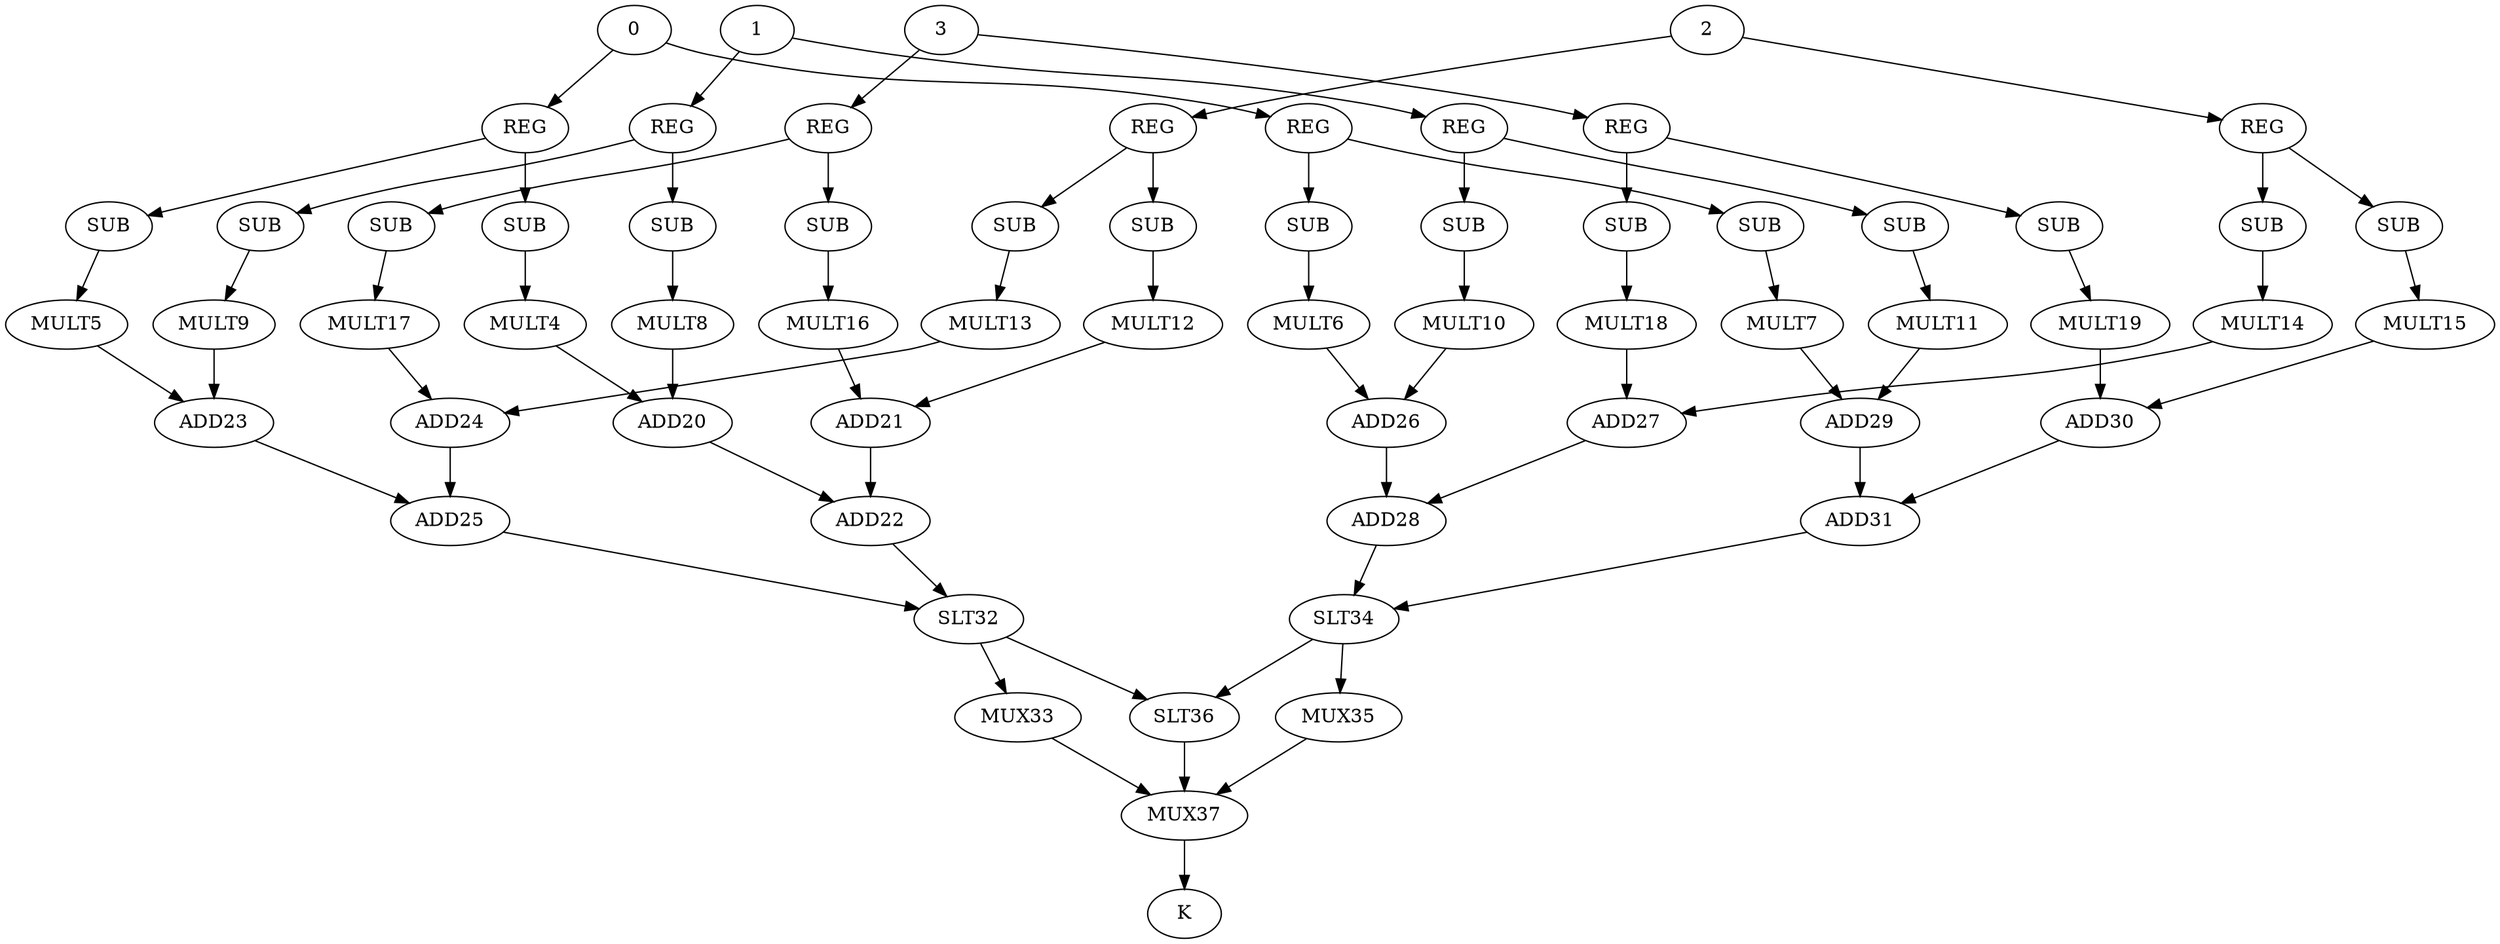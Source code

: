 strict digraph  {
0;
4 [label=MULT4];
5 [label=MULT5];
6 [label=MULT6];
7 [label=MULT7];
1;
8 [label=MULT8];
9 [label=MULT9];
10 [label=MULT10];
11 [label=MULT11];
2;
12 [label=MULT12];
13 [label=MULT13];
14 [label=MULT14];
15 [label=MULT15];
3;
16 [label=MULT16];
17 [label=MULT17];
18 [label=MULT18];
19 [label=MULT19];
20 [label=ADD20];
21 [label=ADD21];
22 [label=ADD22];
23 [label=ADD23];
24 [label=ADD24];
25 [label=ADD25];
26 [label=ADD26];
27 [label=ADD27];
28 [label=ADD28];
29 [label=ADD29];
30 [label=ADD30];
31 [label=ADD31];
32 [label=SLT32];
33 [label=MUX33];
34 [label=SLT34];
35 [label=MUX35];
36 [label=SLT36];
37 [label=MUX37];
38 [label=K];
39 [label=SUB];
40 [label=SUB];
41 [label=SUB];
42 [label=SUB];
43 [label=SUB];
44 [label=SUB];
45 [label=SUB];
46 [label=SUB];
47 [label=SUB];
48 [label=SUB];
49 [label=SUB];
50 [label=SUB];
51 [label=SUB];
52 [label=SUB];
53 [label=SUB];
54 [label=SUB];
55 [label=REG];
56 [label=REG];
57 [label=REG];
58 [label=REG];
59 [label=REG];
60 [label=REG];
61 [label=REG];
62 [label=REG];
0 -> 55;
0 -> 56;
4 -> 20;
5 -> 23;
6 -> 26;
7 -> 29;
1 -> 57;
1 -> 58;
8 -> 20;
9 -> 23;
10 -> 26;
11 -> 29;
2 -> 59;
2 -> 60;
12 -> 21;
13 -> 24;
14 -> 27;
15 -> 30;
3 -> 61;
3 -> 62;
16 -> 21;
17 -> 24;
18 -> 27;
19 -> 30;
20 -> 22;
21 -> 22;
22 -> 32;
23 -> 25;
24 -> 25;
25 -> 32;
26 -> 28;
27 -> 28;
28 -> 34;
29 -> 31;
30 -> 31;
31 -> 34;
32 -> 33;
32 -> 36;
33 -> 37;
34 -> 35;
34 -> 36;
35 -> 37;
36 -> 37;
37 -> 38;
39 -> 4;
40 -> 5;
41 -> 6;
42 -> 7;
43 -> 8;
44 -> 9;
45 -> 10;
46 -> 11;
47 -> 12;
48 -> 13;
49 -> 14;
50 -> 15;
51 -> 16;
52 -> 17;
53 -> 18;
54 -> 19;
55 -> 39;
55 -> 40;
56 -> 41;
56 -> 42;
57 -> 43;
57 -> 44;
58 -> 45;
58 -> 46;
59 -> 47;
59 -> 48;
60 -> 49;
60 -> 50;
61 -> 51;
61 -> 52;
62 -> 53;
62 -> 54;
}
